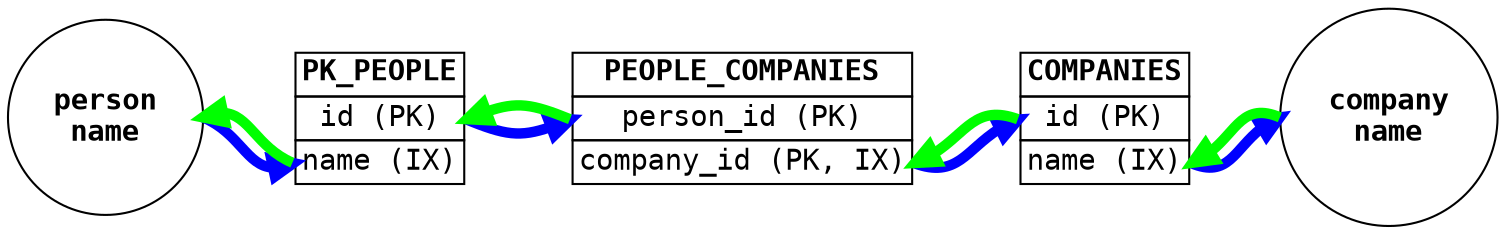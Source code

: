 digraph {
    rankdir=LR
    node [fontname="courier"]
    graph [fontname="courier-bold" fontsize="18"]

    {
        node [fontname="courier-bold" shape="circle"]
        start_p [label="person\nname"]
        start_c [label="company\nname"]
    }

    pc [shape="plaintext" label=<<TABLE  BORDER="0" CELLBORDER="1" CELLSPACING="0">
        <TR><TD><B>PEOPLE_COMPANIES</B></TD></TR>
        <TR><TD port="pid">person_id (PK)</TD></TR>
        <TR><TD port="cid">company_id (PK, IX)</TD></TR>
    </TABLE>>]

    companies [shape="plaintext" label=<<TABLE  BORDER="0" CELLBORDER="1" CELLSPACING="0">
        <TR><TD><B>COMPANIES</B></TD></TR>
        <TR><TD port="cid">id (PK)</TD></TR>
        <TR><TD port="name">name (IX)</TD></TR>
    </TABLE>>]

    people [shape="plaintext" label=<<TABLE  BORDER="0" CELLBORDER="1" CELLSPACING="0">
        <TR><TD><B>PK_PEOPLE</B></TD></TR>
        <TR><TD port="pid">id (PK)</TD></TR>
        <TR><TD port="name">name (IX)</TD></TR>
    </TABLE>>]

    {
        edge [penwidth="5" color="blue"]
        start_p:e -> people:name
        people:pid -> pc:pid
        pc:cid -> companies:cid
        companies:name -> start_c:w
    }

    {
        edge [dir="back" penwidth="5" color="green"]
        companies:name -> start_c:w
        pc:cid -> companies:cid
        people:pid -> pc:pid
        start_p:e -> people:name
    }

    {
        edge [weight=1000 style="invis"]
        start_p:e -> people:w
        people:e -> pc:w
        pc:e -> companies:w
        companies:e -> start_c:w
    }
}